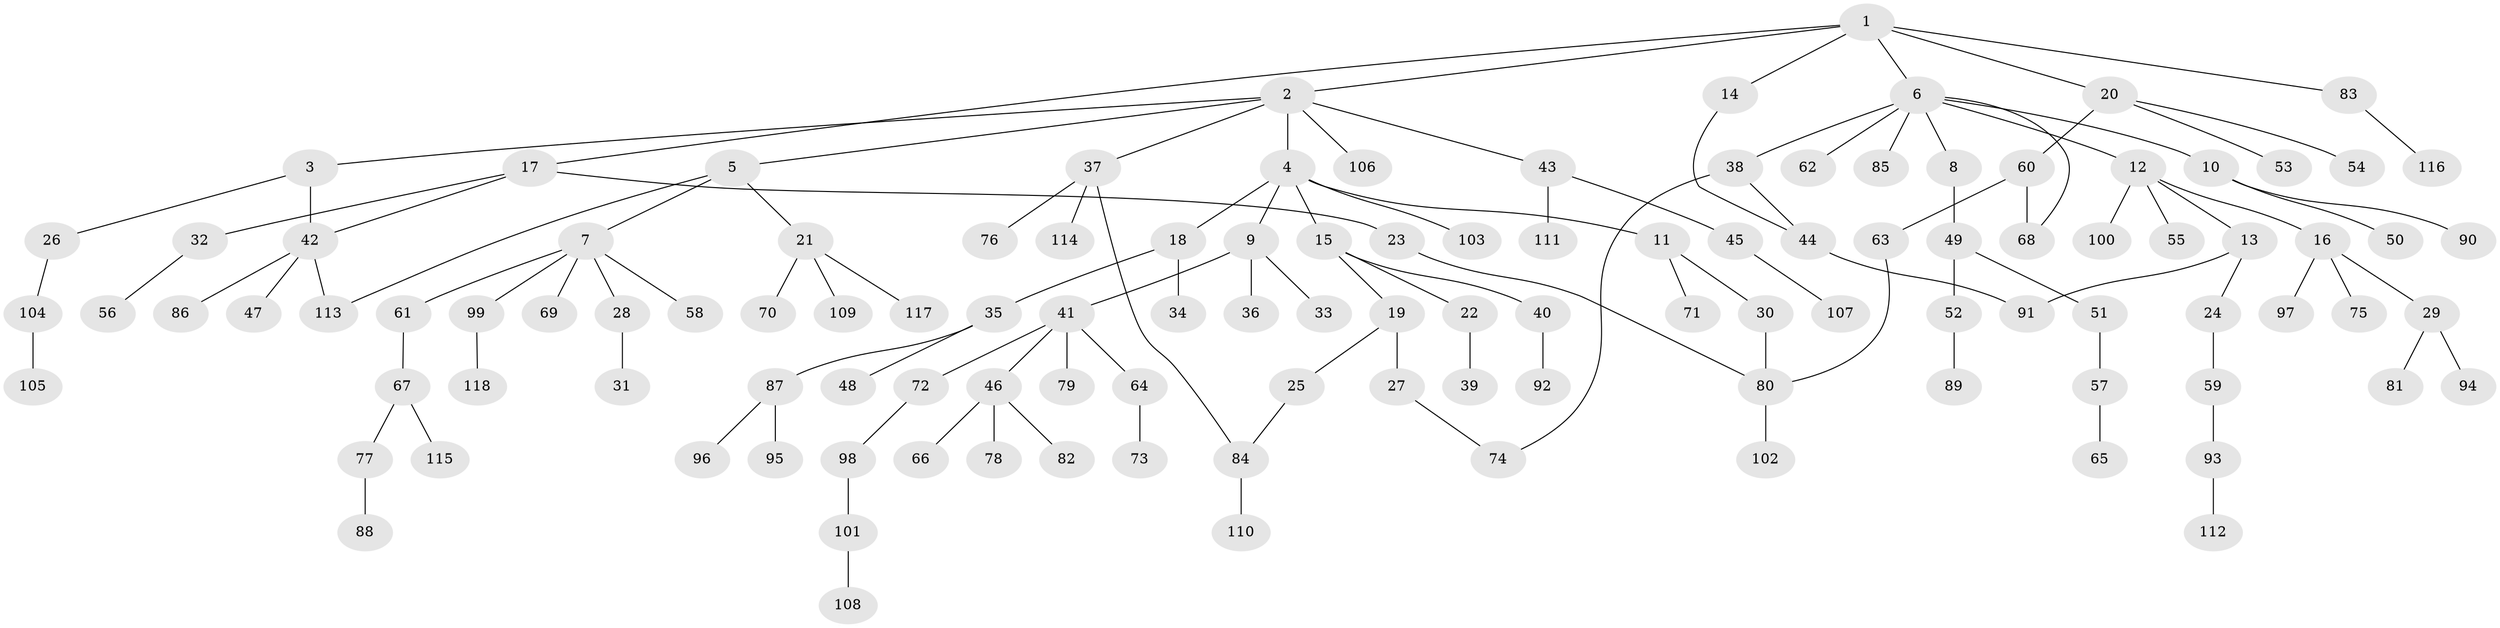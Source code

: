 // coarse degree distribution, {6: 0.028169014084507043, 4: 0.09859154929577464, 3: 0.14084507042253522, 2: 0.2535211267605634, 1: 0.4225352112676056, 5: 0.04225352112676056, 7: 0.014084507042253521}
// Generated by graph-tools (version 1.1) at 2025/36/03/04/25 23:36:03]
// undirected, 118 vertices, 126 edges
graph export_dot {
  node [color=gray90,style=filled];
  1;
  2;
  3;
  4;
  5;
  6;
  7;
  8;
  9;
  10;
  11;
  12;
  13;
  14;
  15;
  16;
  17;
  18;
  19;
  20;
  21;
  22;
  23;
  24;
  25;
  26;
  27;
  28;
  29;
  30;
  31;
  32;
  33;
  34;
  35;
  36;
  37;
  38;
  39;
  40;
  41;
  42;
  43;
  44;
  45;
  46;
  47;
  48;
  49;
  50;
  51;
  52;
  53;
  54;
  55;
  56;
  57;
  58;
  59;
  60;
  61;
  62;
  63;
  64;
  65;
  66;
  67;
  68;
  69;
  70;
  71;
  72;
  73;
  74;
  75;
  76;
  77;
  78;
  79;
  80;
  81;
  82;
  83;
  84;
  85;
  86;
  87;
  88;
  89;
  90;
  91;
  92;
  93;
  94;
  95;
  96;
  97;
  98;
  99;
  100;
  101;
  102;
  103;
  104;
  105;
  106;
  107;
  108;
  109;
  110;
  111;
  112;
  113;
  114;
  115;
  116;
  117;
  118;
  1 -- 2;
  1 -- 6;
  1 -- 14;
  1 -- 17;
  1 -- 20;
  1 -- 83;
  2 -- 3;
  2 -- 4;
  2 -- 5;
  2 -- 37;
  2 -- 43;
  2 -- 106;
  3 -- 26;
  3 -- 42;
  4 -- 9;
  4 -- 11;
  4 -- 15;
  4 -- 18;
  4 -- 103;
  5 -- 7;
  5 -- 21;
  5 -- 113;
  6 -- 8;
  6 -- 10;
  6 -- 12;
  6 -- 38;
  6 -- 62;
  6 -- 68;
  6 -- 85;
  7 -- 28;
  7 -- 58;
  7 -- 61;
  7 -- 69;
  7 -- 99;
  8 -- 49;
  9 -- 33;
  9 -- 36;
  9 -- 41;
  10 -- 50;
  10 -- 90;
  11 -- 30;
  11 -- 71;
  12 -- 13;
  12 -- 16;
  12 -- 55;
  12 -- 100;
  13 -- 24;
  13 -- 91;
  14 -- 44;
  15 -- 19;
  15 -- 22;
  15 -- 40;
  16 -- 29;
  16 -- 75;
  16 -- 97;
  17 -- 23;
  17 -- 32;
  17 -- 42;
  18 -- 34;
  18 -- 35;
  19 -- 25;
  19 -- 27;
  20 -- 53;
  20 -- 54;
  20 -- 60;
  21 -- 70;
  21 -- 109;
  21 -- 117;
  22 -- 39;
  23 -- 80;
  24 -- 59;
  25 -- 84;
  26 -- 104;
  27 -- 74;
  28 -- 31;
  29 -- 81;
  29 -- 94;
  30 -- 80;
  32 -- 56;
  35 -- 48;
  35 -- 87;
  37 -- 76;
  37 -- 84;
  37 -- 114;
  38 -- 74;
  38 -- 44;
  40 -- 92;
  41 -- 46;
  41 -- 64;
  41 -- 72;
  41 -- 79;
  42 -- 47;
  42 -- 86;
  42 -- 113;
  43 -- 45;
  43 -- 111;
  44 -- 91;
  45 -- 107;
  46 -- 66;
  46 -- 78;
  46 -- 82;
  49 -- 51;
  49 -- 52;
  51 -- 57;
  52 -- 89;
  57 -- 65;
  59 -- 93;
  60 -- 63;
  60 -- 68;
  61 -- 67;
  63 -- 80;
  64 -- 73;
  67 -- 77;
  67 -- 115;
  72 -- 98;
  77 -- 88;
  80 -- 102;
  83 -- 116;
  84 -- 110;
  87 -- 95;
  87 -- 96;
  93 -- 112;
  98 -- 101;
  99 -- 118;
  101 -- 108;
  104 -- 105;
}
